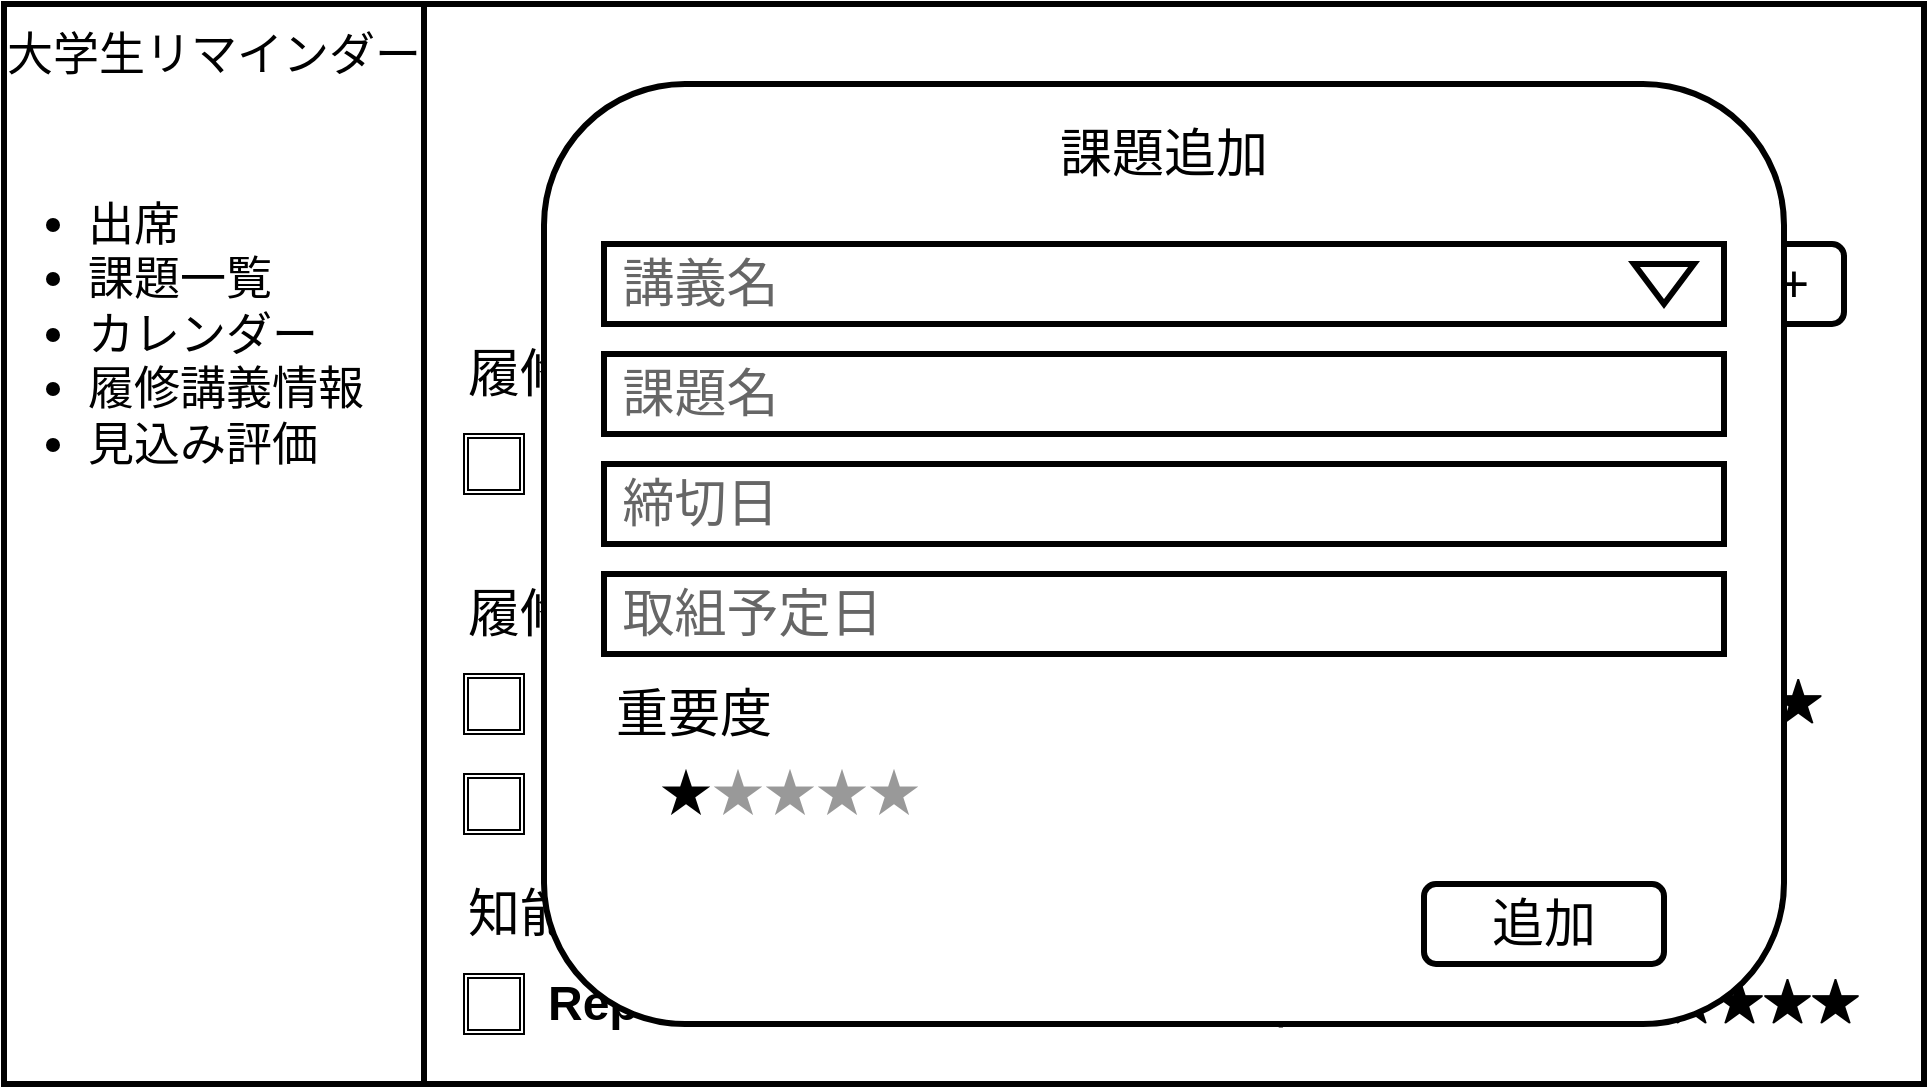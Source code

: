 <mxfile>
    <diagram id="_Sjqrir8WHQYa6lUI_Zo" name="Page-1">
        <mxGraphModel dx="997" dy="1045" grid="1" gridSize="10" guides="1" tooltips="1" connect="1" arrows="1" fold="1" page="1" pageScale="1" pageWidth="1169" pageHeight="827" background="#ffffff" math="0" shadow="0">
            <root>
                <mxCell id="0"/>
                <mxCell id="1" parent="0"/>
                <mxCell id="3" value="" style="rounded=0;whiteSpace=wrap;html=1;strokeColor=#000000;strokeWidth=3;fillColor=#FFFFFF;" parent="1" vertex="1">
                    <mxGeometry x="30" y="30" width="960" height="540" as="geometry"/>
                </mxCell>
                <mxCell id="4" value="" style="rounded=0;whiteSpace=wrap;html=1;strokeColor=#000000;strokeWidth=3;fillColor=#FFFFFF;" parent="1" vertex="1">
                    <mxGeometry x="30" y="30" width="210" height="540" as="geometry"/>
                </mxCell>
                <mxCell id="5" value="大学生リマインダー" style="text;html=1;strokeColor=none;fillColor=none;align=center;verticalAlign=middle;whiteSpace=wrap;rounded=0;fontColor=#000000;fontSize=23;" parent="1" vertex="1">
                    <mxGeometry x="30" y="40" width="210" height="30" as="geometry"/>
                </mxCell>
                <mxCell id="6" value="&lt;ul&gt;&lt;li&gt;出席&lt;/li&gt;&lt;li&gt;課題一覧&lt;/li&gt;&lt;li&gt;カレンダー&lt;/li&gt;&lt;li&gt;履修講義情報&lt;/li&gt;&lt;li&gt;見込み評価&lt;/li&gt;&lt;/ul&gt;" style="text;strokeColor=none;fillColor=none;html=1;whiteSpace=wrap;verticalAlign=middle;overflow=hidden;fontSize=23;fontColor=#000000;" parent="1" vertex="1">
                    <mxGeometry x="30" y="80" width="210" height="230" as="geometry"/>
                </mxCell>
                <mxCell id="7" value="7/22(Fri) 13:00" style="text;strokeColor=none;fillColor=none;html=1;fontSize=24;fontStyle=1;verticalAlign=middle;align=center;fontColor=#000000;" parent="1" vertex="1">
                    <mxGeometry x="240" y="60" width="750" height="40" as="geometry"/>
                </mxCell>
                <mxCell id="14" value="課題一覧" style="text;html=1;strokeColor=none;fillColor=none;align=center;verticalAlign=middle;whiteSpace=wrap;rounded=0;fontColor=#000000;fontSize=26;" parent="1" vertex="1">
                    <mxGeometry x="240" y="110" width="750" height="30" as="geometry"/>
                </mxCell>
                <mxCell id="15" value="履修講義名１" style="text;html=1;strokeColor=none;fillColor=none;align=left;verticalAlign=middle;whiteSpace=wrap;rounded=0;fontColor=#000000;fontSize=26;" parent="1" vertex="1">
                    <mxGeometry x="260" y="200" width="730" height="30" as="geometry"/>
                </mxCell>
                <mxCell id="16" value="履修講義名２" style="text;html=1;strokeColor=none;fillColor=none;align=left;verticalAlign=middle;whiteSpace=wrap;rounded=0;fontColor=#000000;fontSize=26;" parent="1" vertex="1">
                    <mxGeometry x="260" y="320" width="730" height="30" as="geometry"/>
                </mxCell>
                <mxCell id="17" value="知能情報基礎演習II" style="text;html=1;strokeColor=none;fillColor=none;align=left;verticalAlign=middle;whiteSpace=wrap;rounded=0;fontColor=#000000;fontSize=26;" parent="1" vertex="1">
                    <mxGeometry x="260" y="470" width="730" height="30" as="geometry"/>
                </mxCell>
                <mxCell id="18" value="課題名１　　▲/▲&amp;nbsp;00:00 取組予定, ○/○ 00:00 〆切　★★" style="text;strokeColor=none;fillColor=none;html=1;fontSize=24;fontStyle=1;verticalAlign=middle;align=left;fontColor=#000000;" parent="1" vertex="1">
                    <mxGeometry x="300" y="240" width="690" height="40" as="geometry"/>
                </mxCell>
                <mxCell id="19" value="" style="shape=ext;double=1;whiteSpace=wrap;html=1;aspect=fixed;fontSize=26;fontColor=default;fillColor=#FFFFFF;strokeColor=#000000;" parent="1" vertex="1">
                    <mxGeometry x="260" y="245" width="30" height="30" as="geometry"/>
                </mxCell>
                <mxCell id="21" value="&lt;font color=&quot;#000000&quot;&gt;+&lt;/font&gt;" style="rounded=1;whiteSpace=wrap;html=1;fontSize=26;fontColor=default;strokeColor=#000000;fillColor=#FFFFFF;strokeWidth=3;" parent="1" vertex="1">
                    <mxGeometry x="900" y="150" width="50" height="40" as="geometry"/>
                </mxCell>
                <mxCell id="22" value="" style="shape=ext;double=1;whiteSpace=wrap;html=1;aspect=fixed;fontSize=26;fontColor=default;fillColor=#FFFFFF;strokeColor=#000000;" parent="1" vertex="1">
                    <mxGeometry x="260" y="365" width="30" height="30" as="geometry"/>
                </mxCell>
                <mxCell id="23" value="課題名２　　▲/▲&amp;nbsp;00:00 取組予定, ○/○ 00:00 〆切　★★★" style="text;strokeColor=none;fillColor=none;html=1;fontSize=24;fontStyle=1;verticalAlign=middle;align=left;fontColor=#000000;" parent="1" vertex="1">
                    <mxGeometry x="300" y="360" width="690" height="40" as="geometry"/>
                </mxCell>
                <mxCell id="24" value="" style="shape=ext;double=1;whiteSpace=wrap;html=1;aspect=fixed;fontSize=26;fontColor=default;fillColor=#FFFFFF;strokeColor=#000000;" parent="1" vertex="1">
                    <mxGeometry x="260" y="515" width="30" height="30" as="geometry"/>
                </mxCell>
                <mxCell id="25" value="Report4　　▲/▲&amp;nbsp;00:00 取組予定, ○/○ 00:00 〆切　★★★★" style="text;strokeColor=none;fillColor=none;html=1;fontSize=24;fontStyle=1;verticalAlign=middle;align=left;fontColor=#000000;" parent="1" vertex="1">
                    <mxGeometry x="300" y="510" width="690" height="40" as="geometry"/>
                </mxCell>
                <mxCell id="26" value="" style="shape=ext;double=1;whiteSpace=wrap;html=1;aspect=fixed;fontSize=26;fontColor=default;fillColor=#FFFFFF;strokeColor=#000000;" parent="1" vertex="1">
                    <mxGeometry x="260" y="415" width="30" height="30" as="geometry"/>
                </mxCell>
                <mxCell id="27" value="課題名３　　▲/▲&amp;nbsp;00:00 取組予定, ○/○ 00:00 〆切" style="text;strokeColor=none;fillColor=none;html=1;fontSize=24;fontStyle=1;verticalAlign=middle;align=left;fontColor=#000000;" parent="1" vertex="1">
                    <mxGeometry x="300" y="410" width="690" height="40" as="geometry"/>
                </mxCell>
                <mxCell id="28" value="" style="rounded=1;whiteSpace=wrap;html=1;fillColor=#FFFFFF;strokeColor=#000000;strokeWidth=3;" vertex="1" parent="1">
                    <mxGeometry x="300" y="70" width="620" height="470" as="geometry"/>
                </mxCell>
                <mxCell id="29" value="課題追加" style="text;html=1;strokeColor=none;fillColor=none;align=center;verticalAlign=middle;whiteSpace=wrap;rounded=0;fontColor=#000000;fontSize=26;" vertex="1" parent="1">
                    <mxGeometry x="320" y="90" width="580" height="30" as="geometry"/>
                </mxCell>
                <mxCell id="31" value="&lt;font color=&quot;#666666&quot;&gt;&amp;nbsp;講義名&lt;/font&gt;" style="rounded=0;whiteSpace=wrap;html=1;fontSize=26;fontColor=#000000;strokeColor=#000000;strokeWidth=3;fillColor=none;align=left;" vertex="1" parent="1">
                    <mxGeometry x="330" y="150" width="560" height="40" as="geometry"/>
                </mxCell>
                <mxCell id="32" value="" style="triangle;whiteSpace=wrap;html=1;fontSize=26;fontColor=#000000;strokeColor=#000000;strokeWidth=3;fillColor=none;rotation=90;" vertex="1" parent="1">
                    <mxGeometry x="850" y="155" width="20" height="30" as="geometry"/>
                </mxCell>
                <mxCell id="33" value="&lt;font color=&quot;#666666&quot;&gt;&amp;nbsp;課題名&lt;/font&gt;" style="rounded=0;whiteSpace=wrap;html=1;fontSize=26;fontColor=#000000;strokeColor=#000000;strokeWidth=3;fillColor=none;align=left;" vertex="1" parent="1">
                    <mxGeometry x="330" y="205" width="560" height="40" as="geometry"/>
                </mxCell>
                <mxCell id="34" value="&lt;font color=&quot;#666666&quot;&gt;&amp;nbsp;締切日&lt;/font&gt;" style="rounded=0;whiteSpace=wrap;html=1;fontSize=26;fontColor=#000000;strokeColor=#000000;strokeWidth=3;fillColor=none;align=left;" vertex="1" parent="1">
                    <mxGeometry x="330" y="260" width="560" height="40" as="geometry"/>
                </mxCell>
                <mxCell id="35" value="&lt;font color=&quot;#666666&quot;&gt;&amp;nbsp;取組予定日&lt;/font&gt;" style="rounded=0;whiteSpace=wrap;html=1;fontSize=26;fontColor=#000000;strokeColor=#000000;strokeWidth=3;fillColor=none;align=left;" vertex="1" parent="1">
                    <mxGeometry x="330" y="315" width="560" height="40" as="geometry"/>
                </mxCell>
                <mxCell id="37" value="重要度" style="text;html=1;strokeColor=none;fillColor=none;align=center;verticalAlign=middle;whiteSpace=wrap;rounded=0;fontSize=26;fontColor=#000000;" vertex="1" parent="1">
                    <mxGeometry x="330" y="370" width="90" height="30" as="geometry"/>
                </mxCell>
                <mxCell id="38" value="　★&lt;font color=&quot;#999999&quot;&gt;★★★★&lt;/font&gt;" style="text;html=1;strokeColor=none;fillColor=none;align=left;verticalAlign=middle;whiteSpace=wrap;rounded=0;fontSize=26;fontColor=#000000;" vertex="1" parent="1">
                    <mxGeometry x="330" y="410" width="580" height="30" as="geometry"/>
                </mxCell>
                <mxCell id="40" value="&lt;font color=&quot;#000000&quot;&gt;追加&lt;/font&gt;" style="rounded=1;whiteSpace=wrap;html=1;fontSize=26;fontColor=#999999;strokeColor=#000000;strokeWidth=3;fillColor=none;" vertex="1" parent="1">
                    <mxGeometry x="740" y="470" width="120" height="40" as="geometry"/>
                </mxCell>
            </root>
        </mxGraphModel>
    </diagram>
</mxfile>